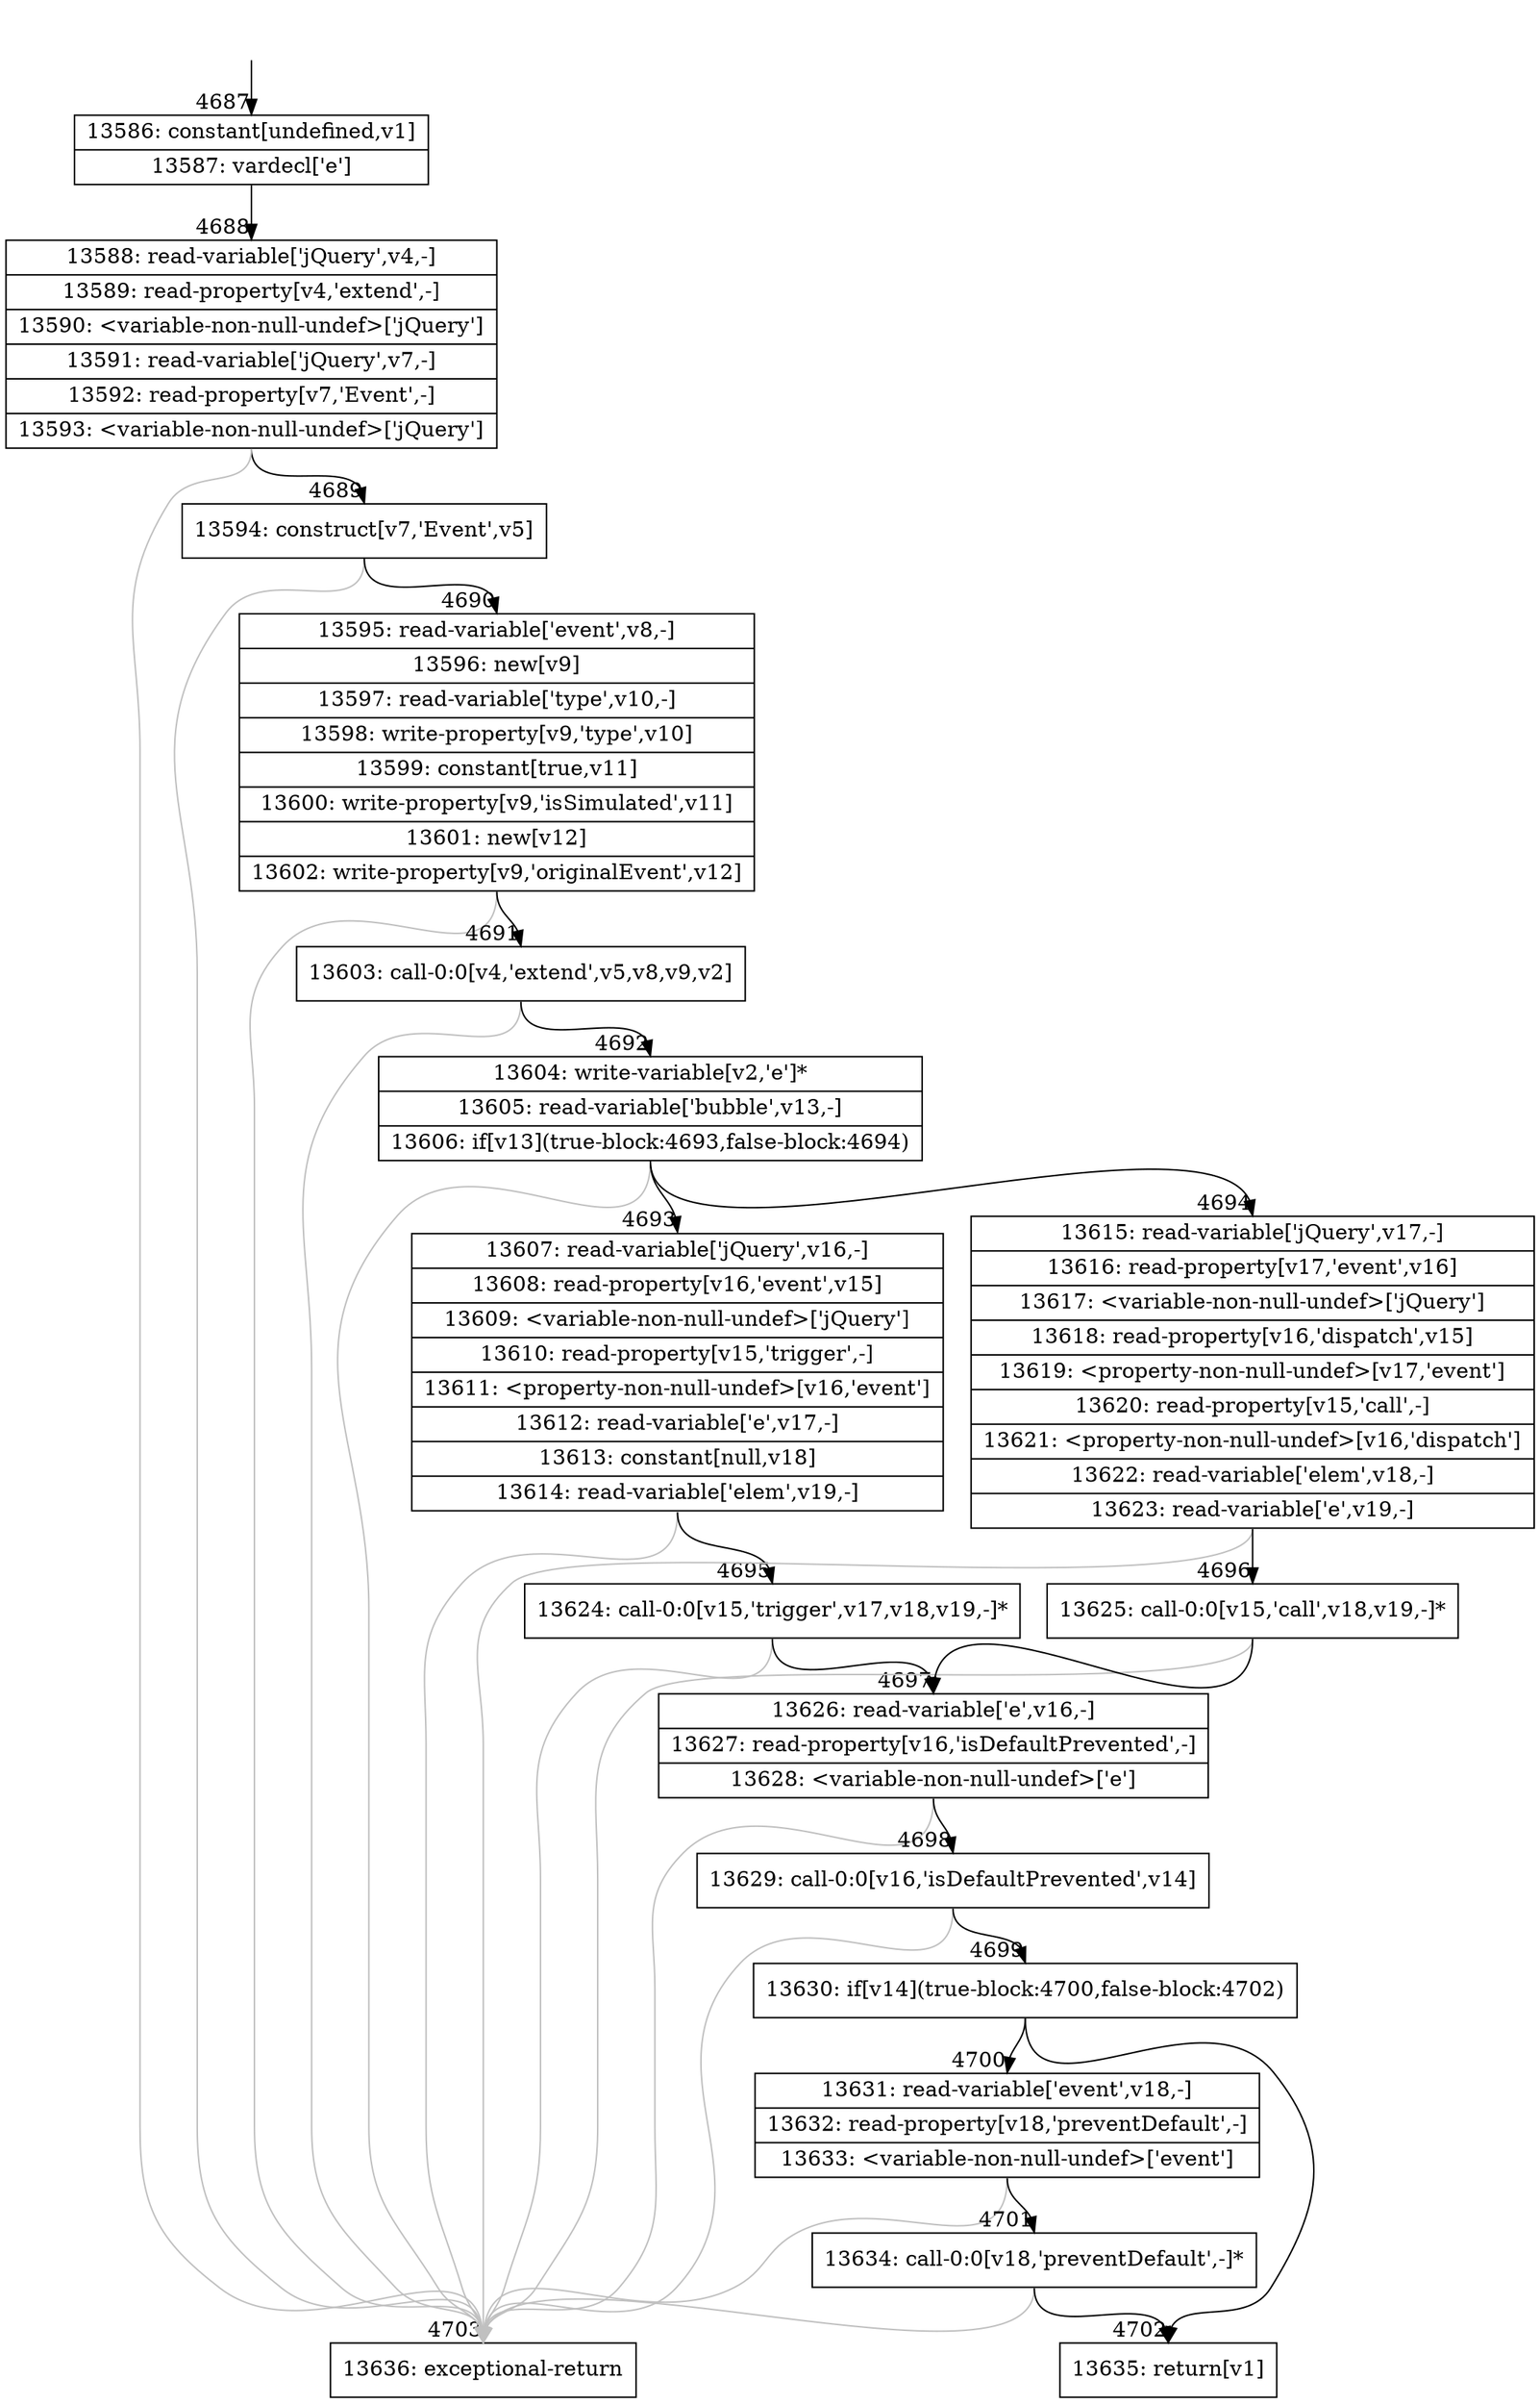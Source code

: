 digraph {
rankdir="TD"
BB_entry290[shape=none,label=""];
BB_entry290 -> BB4687 [tailport=s, headport=n, headlabel="    4687"]
BB4687 [shape=record label="{13586: constant[undefined,v1]|13587: vardecl['e']}" ] 
BB4687 -> BB4688 [tailport=s, headport=n, headlabel="      4688"]
BB4688 [shape=record label="{13588: read-variable['jQuery',v4,-]|13589: read-property[v4,'extend',-]|13590: \<variable-non-null-undef\>['jQuery']|13591: read-variable['jQuery',v7,-]|13592: read-property[v7,'Event',-]|13593: \<variable-non-null-undef\>['jQuery']}" ] 
BB4688 -> BB4689 [tailport=s, headport=n, headlabel="      4689"]
BB4688 -> BB4703 [tailport=s, headport=n, color=gray, headlabel="      4703"]
BB4689 [shape=record label="{13594: construct[v7,'Event',v5]}" ] 
BB4689 -> BB4690 [tailport=s, headport=n, headlabel="      4690"]
BB4689 -> BB4703 [tailport=s, headport=n, color=gray]
BB4690 [shape=record label="{13595: read-variable['event',v8,-]|13596: new[v9]|13597: read-variable['type',v10,-]|13598: write-property[v9,'type',v10]|13599: constant[true,v11]|13600: write-property[v9,'isSimulated',v11]|13601: new[v12]|13602: write-property[v9,'originalEvent',v12]}" ] 
BB4690 -> BB4691 [tailport=s, headport=n, headlabel="      4691"]
BB4690 -> BB4703 [tailport=s, headport=n, color=gray]
BB4691 [shape=record label="{13603: call-0:0[v4,'extend',v5,v8,v9,v2]}" ] 
BB4691 -> BB4692 [tailport=s, headport=n, headlabel="      4692"]
BB4691 -> BB4703 [tailport=s, headport=n, color=gray]
BB4692 [shape=record label="{13604: write-variable[v2,'e']*|13605: read-variable['bubble',v13,-]|13606: if[v13](true-block:4693,false-block:4694)}" ] 
BB4692 -> BB4693 [tailport=s, headport=n, headlabel="      4693"]
BB4692 -> BB4694 [tailport=s, headport=n, headlabel="      4694"]
BB4692 -> BB4703 [tailport=s, headport=n, color=gray]
BB4693 [shape=record label="{13607: read-variable['jQuery',v16,-]|13608: read-property[v16,'event',v15]|13609: \<variable-non-null-undef\>['jQuery']|13610: read-property[v15,'trigger',-]|13611: \<property-non-null-undef\>[v16,'event']|13612: read-variable['e',v17,-]|13613: constant[null,v18]|13614: read-variable['elem',v19,-]}" ] 
BB4693 -> BB4695 [tailport=s, headport=n, headlabel="      4695"]
BB4693 -> BB4703 [tailport=s, headport=n, color=gray]
BB4694 [shape=record label="{13615: read-variable['jQuery',v17,-]|13616: read-property[v17,'event',v16]|13617: \<variable-non-null-undef\>['jQuery']|13618: read-property[v16,'dispatch',v15]|13619: \<property-non-null-undef\>[v17,'event']|13620: read-property[v15,'call',-]|13621: \<property-non-null-undef\>[v16,'dispatch']|13622: read-variable['elem',v18,-]|13623: read-variable['e',v19,-]}" ] 
BB4694 -> BB4696 [tailport=s, headport=n, headlabel="      4696"]
BB4694 -> BB4703 [tailport=s, headport=n, color=gray]
BB4695 [shape=record label="{13624: call-0:0[v15,'trigger',v17,v18,v19,-]*}" ] 
BB4695 -> BB4697 [tailport=s, headport=n, headlabel="      4697"]
BB4695 -> BB4703 [tailport=s, headport=n, color=gray]
BB4696 [shape=record label="{13625: call-0:0[v15,'call',v18,v19,-]*}" ] 
BB4696 -> BB4697 [tailport=s, headport=n]
BB4696 -> BB4703 [tailport=s, headport=n, color=gray]
BB4697 [shape=record label="{13626: read-variable['e',v16,-]|13627: read-property[v16,'isDefaultPrevented',-]|13628: \<variable-non-null-undef\>['e']}" ] 
BB4697 -> BB4698 [tailport=s, headport=n, headlabel="      4698"]
BB4697 -> BB4703 [tailport=s, headport=n, color=gray]
BB4698 [shape=record label="{13629: call-0:0[v16,'isDefaultPrevented',v14]}" ] 
BB4698 -> BB4699 [tailport=s, headport=n, headlabel="      4699"]
BB4698 -> BB4703 [tailport=s, headport=n, color=gray]
BB4699 [shape=record label="{13630: if[v14](true-block:4700,false-block:4702)}" ] 
BB4699 -> BB4700 [tailport=s, headport=n, headlabel="      4700"]
BB4699 -> BB4702 [tailport=s, headport=n, headlabel="      4702"]
BB4700 [shape=record label="{13631: read-variable['event',v18,-]|13632: read-property[v18,'preventDefault',-]|13633: \<variable-non-null-undef\>['event']}" ] 
BB4700 -> BB4701 [tailport=s, headport=n, headlabel="      4701"]
BB4700 -> BB4703 [tailport=s, headport=n, color=gray]
BB4701 [shape=record label="{13634: call-0:0[v18,'preventDefault',-]*}" ] 
BB4701 -> BB4702 [tailport=s, headport=n]
BB4701 -> BB4703 [tailport=s, headport=n, color=gray]
BB4702 [shape=record label="{13635: return[v1]}" ] 
BB4703 [shape=record label="{13636: exceptional-return}" ] 
}
